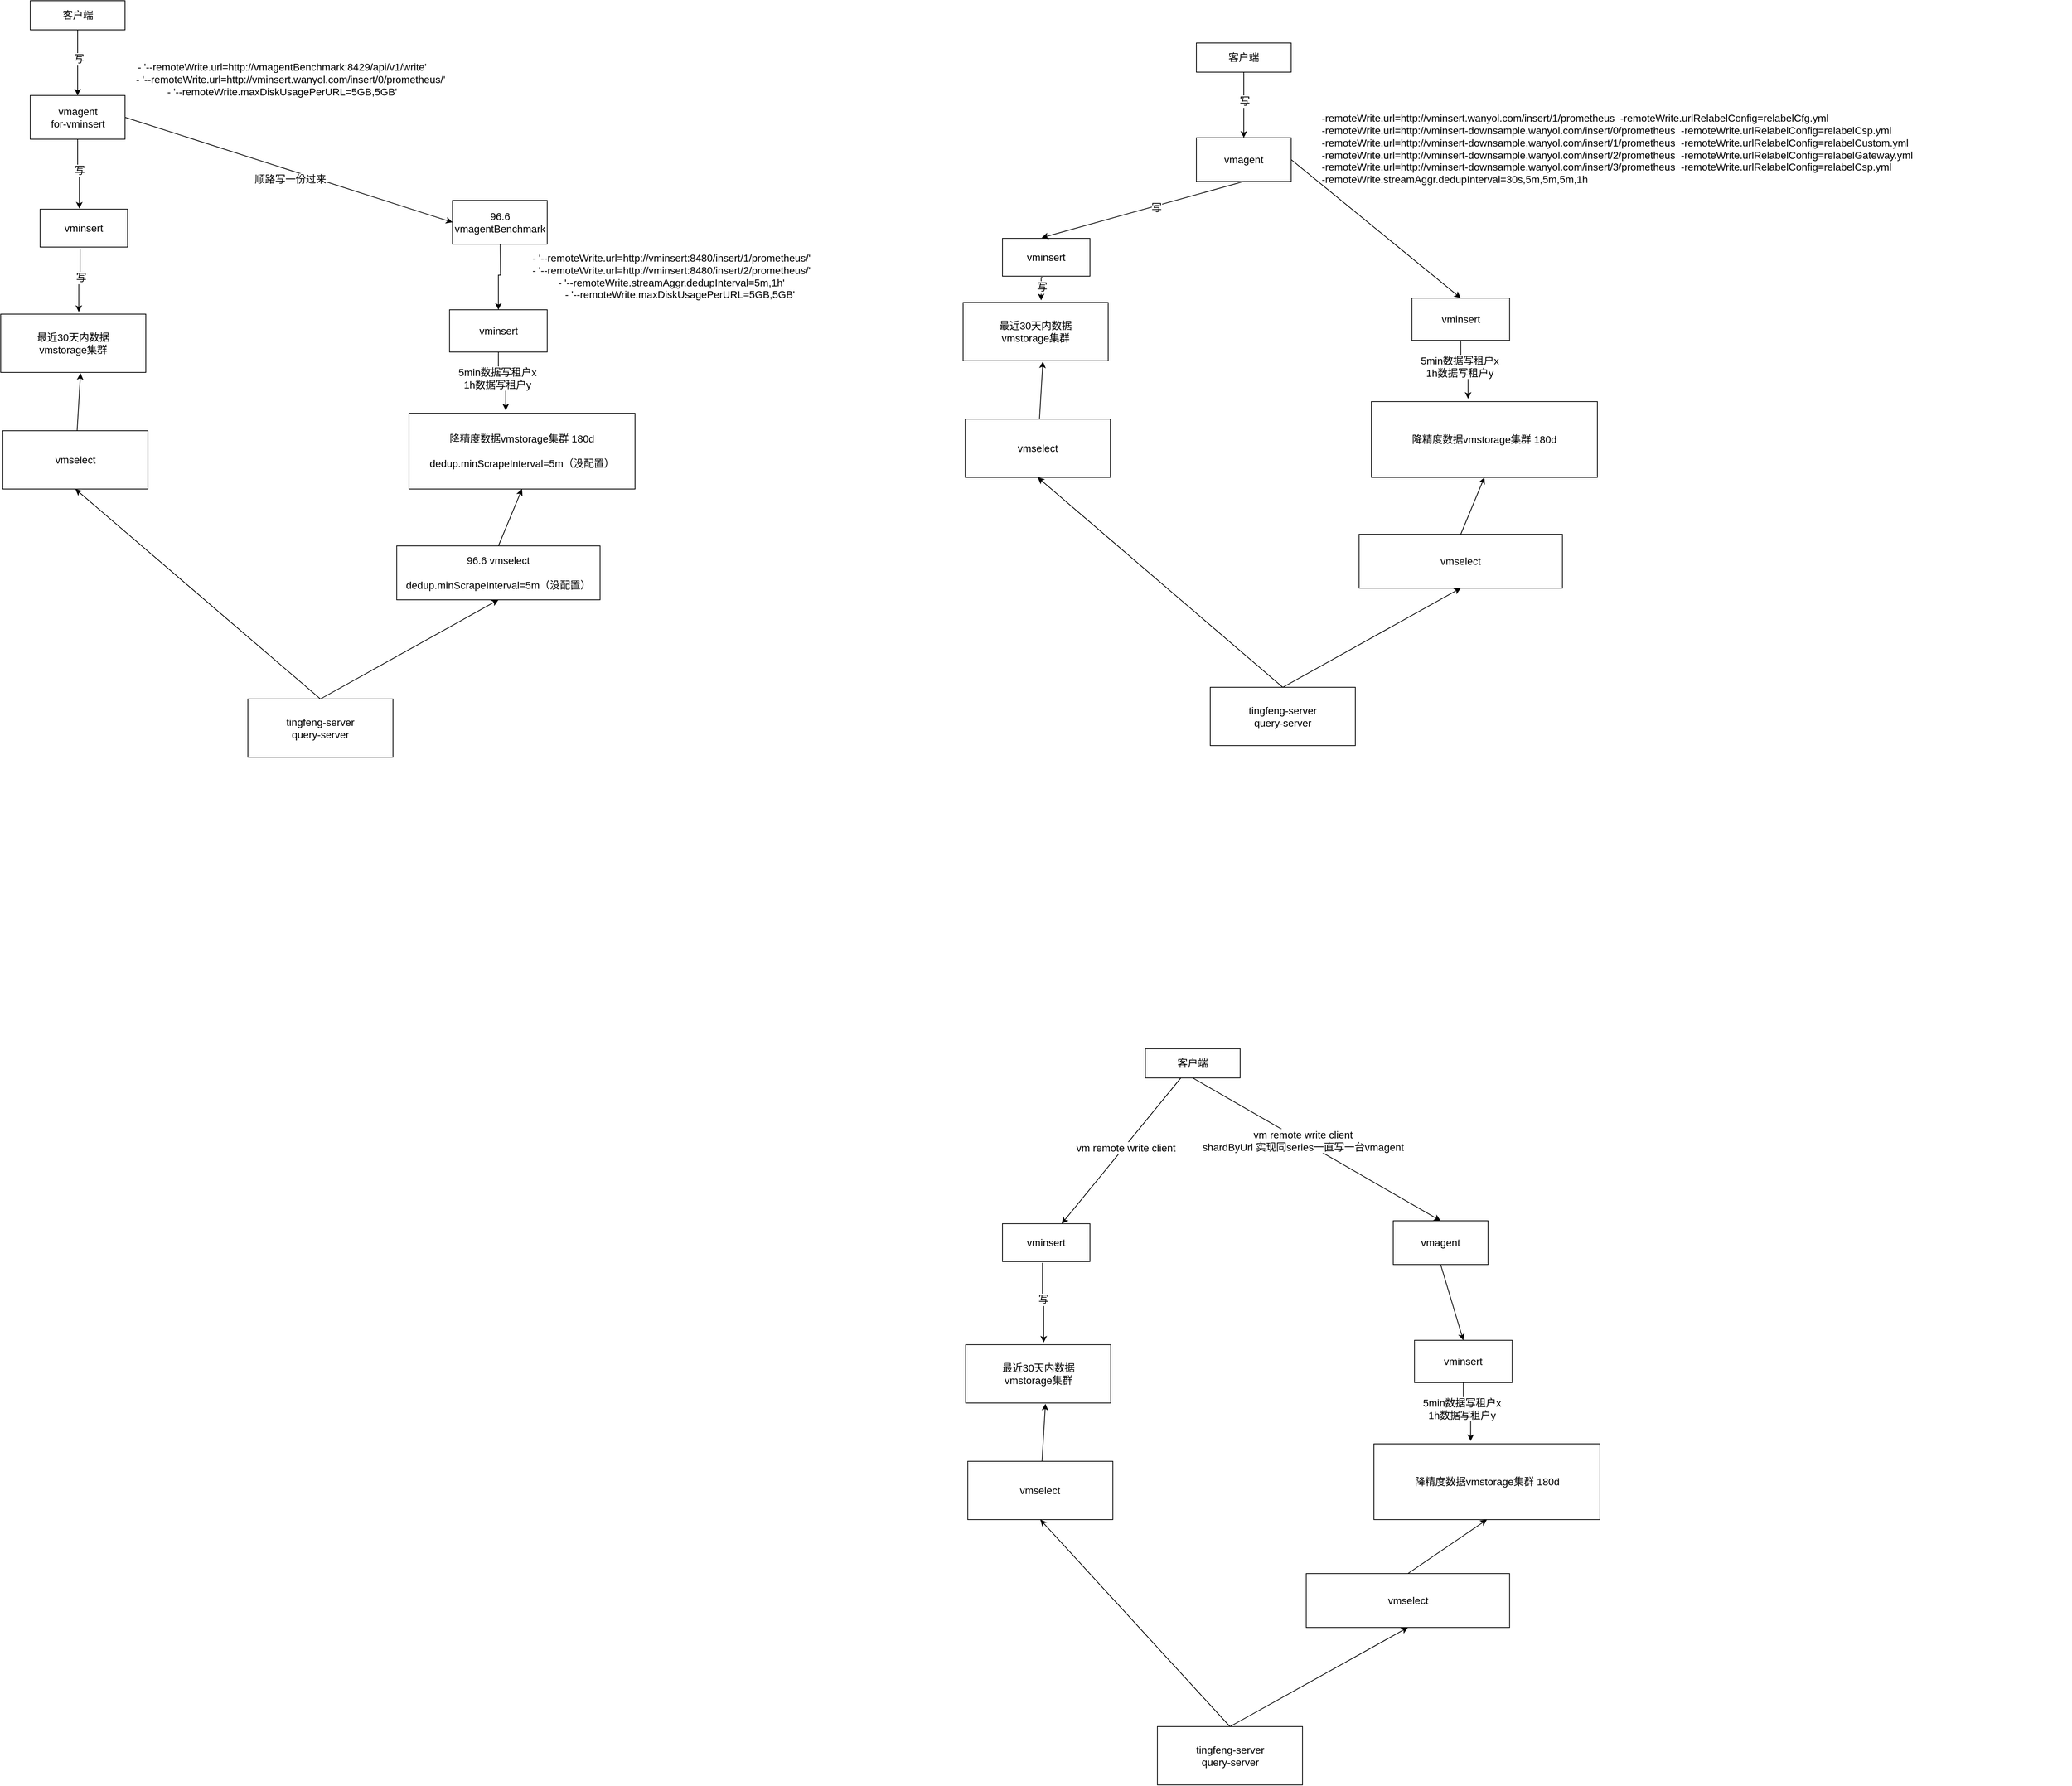 <mxfile version="24.4.15" type="github">
  <diagram name="第 1 页" id="T7uyHK-B_JqTSwR-4mf9">
    <mxGraphModel dx="2261" dy="-12095" grid="1" gridSize="10" guides="1" tooltips="1" connect="1" arrows="1" fold="1" page="1" pageScale="1" pageWidth="827" pageHeight="1169" math="0" shadow="0">
      <root>
        <mxCell id="0" />
        <mxCell id="1" parent="0" />
        <mxCell id="qLwv4cue99co9azmEMkJ-1" value="最近30天内数据&lt;br style=&quot;font-size: 14px;&quot;&gt;vmstorage集群" style="rounded=0;whiteSpace=wrap;html=1;fontSize=14;" parent="1" vertex="1">
          <mxGeometry x="-720" y="14132" width="199" height="80" as="geometry" />
        </mxCell>
        <mxCell id="qLwv4cue99co9azmEMkJ-2" value="降精度数据vmstorage集群 180d&lt;br style=&quot;font-size: 14px;&quot;&gt;&lt;br style=&quot;font-size: 14px;&quot;&gt;dedup.minScrapeInterval=5m（没配置）" style="rounded=0;whiteSpace=wrap;html=1;fontSize=14;" parent="1" vertex="1">
          <mxGeometry x="-160" y="14268" width="310" height="104" as="geometry" />
        </mxCell>
        <mxCell id="qLwv4cue99co9azmEMkJ-3" style="rounded=0;orthogonalLoop=1;jettySize=auto;html=1;exitX=1;exitY=0.5;exitDx=0;exitDy=0;entryX=0;entryY=0.5;entryDx=0;entryDy=0;fontSize=14;" parent="1" source="qLwv4cue99co9azmEMkJ-5" target="qLwv4cue99co9azmEMkJ-8" edge="1">
          <mxGeometry relative="1" as="geometry" />
        </mxCell>
        <mxCell id="qLwv4cue99co9azmEMkJ-4" value="顺路写一份过来" style="edgeLabel;html=1;align=center;verticalAlign=middle;resizable=0;points=[];fontSize=14;" parent="qLwv4cue99co9azmEMkJ-3" vertex="1" connectable="0">
          <mxGeometry x="0.04" y="-5" relative="1" as="geometry">
            <mxPoint x="-6" y="5" as="offset" />
          </mxGeometry>
        </mxCell>
        <mxCell id="qLwv4cue99co9azmEMkJ-5" value="vmagent&lt;br&gt;for-vminsert" style="rounded=0;whiteSpace=wrap;html=1;fontSize=14;" parent="1" vertex="1">
          <mxGeometry x="-679.5" y="13832" width="130" height="60" as="geometry" />
        </mxCell>
        <mxCell id="qLwv4cue99co9azmEMkJ-6" style="edgeStyle=orthogonalEdgeStyle;rounded=0;orthogonalLoop=1;jettySize=auto;html=1;entryX=0.5;entryY=0;entryDx=0;entryDy=0;fontSize=14;" parent="1" target="qLwv4cue99co9azmEMkJ-10" edge="1">
          <mxGeometry relative="1" as="geometry">
            <mxPoint x="-35" y="14030" as="sourcePoint" />
          </mxGeometry>
        </mxCell>
        <mxCell id="qLwv4cue99co9azmEMkJ-8" value="96.6&lt;br style=&quot;font-size: 14px;&quot;&gt;vmagentBenchmark" style="rounded=0;whiteSpace=wrap;html=1;fontSize=14;" parent="1" vertex="1">
          <mxGeometry x="-100.39" y="13976" width="130" height="60" as="geometry" />
        </mxCell>
        <mxCell id="qLwv4cue99co9azmEMkJ-9" value="vminsert" style="rounded=0;whiteSpace=wrap;html=1;fontSize=14;" parent="1" vertex="1">
          <mxGeometry x="-666" y="13988" width="120" height="52" as="geometry" />
        </mxCell>
        <mxCell id="qLwv4cue99co9azmEMkJ-10" value="vminsert" style="rounded=0;whiteSpace=wrap;html=1;fontSize=14;" parent="1" vertex="1">
          <mxGeometry x="-104.39" y="14126" width="134" height="58" as="geometry" />
        </mxCell>
        <mxCell id="qLwv4cue99co9azmEMkJ-11" style="edgeStyle=orthogonalEdgeStyle;rounded=0;orthogonalLoop=1;jettySize=auto;html=1;exitX=0.5;exitY=1;exitDx=0;exitDy=0;entryX=0.448;entryY=-0.016;entryDx=0;entryDy=0;entryPerimeter=0;fontSize=14;" parent="1" source="qLwv4cue99co9azmEMkJ-5" target="qLwv4cue99co9azmEMkJ-9" edge="1">
          <mxGeometry relative="1" as="geometry" />
        </mxCell>
        <mxCell id="qLwv4cue99co9azmEMkJ-12" value="写" style="edgeLabel;html=1;align=center;verticalAlign=middle;resizable=0;points=[];fontSize=14;" parent="qLwv4cue99co9azmEMkJ-11" vertex="1" connectable="0">
          <mxGeometry x="-0.131" y="2" relative="1" as="geometry">
            <mxPoint as="offset" />
          </mxGeometry>
        </mxCell>
        <mxCell id="qLwv4cue99co9azmEMkJ-13" style="edgeStyle=orthogonalEdgeStyle;rounded=0;orthogonalLoop=1;jettySize=auto;html=1;exitX=0.457;exitY=1.032;exitDx=0;exitDy=0;entryX=0.538;entryY=-0.037;entryDx=0;entryDy=0;entryPerimeter=0;exitPerimeter=0;fontSize=14;" parent="1" source="qLwv4cue99co9azmEMkJ-9" target="qLwv4cue99co9azmEMkJ-1" edge="1">
          <mxGeometry relative="1" as="geometry" />
        </mxCell>
        <mxCell id="qLwv4cue99co9azmEMkJ-14" value="写" style="edgeLabel;html=1;align=center;verticalAlign=middle;resizable=0;points=[];fontSize=14;" parent="qLwv4cue99co9azmEMkJ-13" vertex="1" connectable="0">
          <mxGeometry x="-0.089" y="1" relative="1" as="geometry">
            <mxPoint as="offset" />
          </mxGeometry>
        </mxCell>
        <mxCell id="qLwv4cue99co9azmEMkJ-15" style="rounded=0;orthogonalLoop=1;jettySize=auto;html=1;exitX=0.5;exitY=0;exitDx=0;exitDy=0;entryX=0.5;entryY=1;entryDx=0;entryDy=0;fontSize=14;" parent="1" source="qLwv4cue99co9azmEMkJ-16" target="qLwv4cue99co9azmEMkJ-2" edge="1">
          <mxGeometry relative="1" as="geometry" />
        </mxCell>
        <mxCell id="qLwv4cue99co9azmEMkJ-16" value="96.6 vmselect&lt;br style=&quot;font-size: 14px;&quot;&gt;&lt;br style=&quot;font-size: 14px;&quot;&gt;dedup.minScrapeInterval=5m（没配置）" style="rounded=0;whiteSpace=wrap;html=1;fontSize=14;" parent="1" vertex="1">
          <mxGeometry x="-176.86" y="14450" width="278.94" height="74" as="geometry" />
        </mxCell>
        <mxCell id="qLwv4cue99co9azmEMkJ-17" style="edgeStyle=orthogonalEdgeStyle;rounded=0;orthogonalLoop=1;jettySize=auto;html=1;exitX=0.5;exitY=1;exitDx=0;exitDy=0;entryX=0.428;entryY=-0.037;entryDx=0;entryDy=0;entryPerimeter=0;fontSize=14;" parent="1" source="qLwv4cue99co9azmEMkJ-10" target="qLwv4cue99co9azmEMkJ-2" edge="1">
          <mxGeometry relative="1" as="geometry" />
        </mxCell>
        <mxCell id="qLwv4cue99co9azmEMkJ-18" value="5min数据写租户x&lt;br style=&quot;font-size: 14px;&quot;&gt;1h数据写租户y" style="edgeLabel;html=1;align=center;verticalAlign=middle;resizable=0;points=[];fontSize=14;" parent="qLwv4cue99co9azmEMkJ-17" vertex="1" connectable="0">
          <mxGeometry x="0.081" y="1" relative="1" as="geometry">
            <mxPoint x="-9" y="-5" as="offset" />
          </mxGeometry>
        </mxCell>
        <mxCell id="qLwv4cue99co9azmEMkJ-19" style="edgeStyle=orthogonalEdgeStyle;rounded=0;orthogonalLoop=1;jettySize=auto;html=1;exitX=0.5;exitY=1;exitDx=0;exitDy=0;entryX=0.5;entryY=0;entryDx=0;entryDy=0;fontSize=14;" parent="1" source="qLwv4cue99co9azmEMkJ-21" target="qLwv4cue99co9azmEMkJ-5" edge="1">
          <mxGeometry relative="1" as="geometry" />
        </mxCell>
        <mxCell id="qLwv4cue99co9azmEMkJ-20" value="写" style="edgeLabel;html=1;align=center;verticalAlign=middle;resizable=0;points=[];fontSize=14;" parent="qLwv4cue99co9azmEMkJ-19" vertex="1" connectable="0">
          <mxGeometry x="-0.117" y="1" relative="1" as="geometry">
            <mxPoint as="offset" />
          </mxGeometry>
        </mxCell>
        <mxCell id="qLwv4cue99co9azmEMkJ-21" value="客户端" style="rounded=0;whiteSpace=wrap;html=1;fontSize=14;" parent="1" vertex="1">
          <mxGeometry x="-679.5" y="13702" width="130" height="40" as="geometry" />
        </mxCell>
        <mxCell id="qLwv4cue99co9azmEMkJ-22" style="rounded=0;orthogonalLoop=1;jettySize=auto;html=1;entryX=0.55;entryY=1.013;entryDx=0;entryDy=0;entryPerimeter=0;fontSize=14;" parent="1" source="qLwv4cue99co9azmEMkJ-26" target="qLwv4cue99co9azmEMkJ-1" edge="1">
          <mxGeometry relative="1" as="geometry">
            <mxPoint x="-619" y="14342" as="sourcePoint" />
          </mxGeometry>
        </mxCell>
        <mxCell id="qLwv4cue99co9azmEMkJ-23" style="rounded=0;orthogonalLoop=1;jettySize=auto;html=1;exitX=0.5;exitY=0;exitDx=0;exitDy=0;entryX=0.5;entryY=1;entryDx=0;entryDy=0;fontSize=14;" parent="1" source="qLwv4cue99co9azmEMkJ-24" target="qLwv4cue99co9azmEMkJ-26" edge="1">
          <mxGeometry relative="1" as="geometry" />
        </mxCell>
        <mxCell id="qLwv4cue99co9azmEMkJ-24" value="tingfeng-server&lt;br style=&quot;font-size: 14px;&quot;&gt;query-server" style="rounded=0;whiteSpace=wrap;html=1;fontSize=14;" parent="1" vertex="1">
          <mxGeometry x="-381.0" y="14660" width="199" height="80" as="geometry" />
        </mxCell>
        <mxCell id="qLwv4cue99co9azmEMkJ-25" style="rounded=0;orthogonalLoop=1;jettySize=auto;html=1;exitX=0.5;exitY=0;exitDx=0;exitDy=0;fontSize=14;entryX=0.5;entryY=1;entryDx=0;entryDy=0;" parent="1" source="qLwv4cue99co9azmEMkJ-24" target="qLwv4cue99co9azmEMkJ-16" edge="1">
          <mxGeometry relative="1" as="geometry">
            <mxPoint x="64.39" y="14550" as="targetPoint" />
          </mxGeometry>
        </mxCell>
        <mxCell id="qLwv4cue99co9azmEMkJ-26" value="vmselect" style="rounded=0;whiteSpace=wrap;html=1;fontSize=14;" parent="1" vertex="1">
          <mxGeometry x="-717.11" y="14292" width="199" height="80" as="geometry" />
        </mxCell>
        <mxCell id="qLwv4cue99co9azmEMkJ-27" value="&lt;div style=&quot;font-size: 14px;&quot;&gt;- &#39;--remoteWrite.url=http://vmagentBenchmark:8429/api/v1/write&#39;&lt;/div&gt;&lt;div style=&quot;font-size: 14px;&quot;&gt;&amp;nbsp; &amp;nbsp; &amp;nbsp; - &#39;--remoteWrite.url=http://vminsert.wanyol.com/insert/0/prometheus/&#39;&lt;br style=&quot;font-size: 14px;&quot;&gt;- &#39;--remoteWrite.maxDiskUsagePerURL=5GB,5GB&#39;&lt;br style=&quot;font-size: 14px;&quot;&gt;&lt;/div&gt;" style="text;html=1;align=center;verticalAlign=middle;whiteSpace=wrap;rounded=0;fontSize=14;" parent="1" vertex="1">
          <mxGeometry x="-564.39" y="13780" width="460" height="60" as="geometry" />
        </mxCell>
        <mxCell id="qLwv4cue99co9azmEMkJ-28" value="&lt;div style=&quot;font-size: 14px;&quot;&gt;- &#39;--remoteWrite.url=http://vminsert:8480/insert/1/prometheus/&#39;&lt;br style=&quot;font-size: 14px;&quot;&gt;&lt;span style=&quot;background-color: initial; font-size: 14px;&quot;&gt;- &#39;--remoteWrite.url=http://vminsert:8480/insert/2/prometheus/&#39;&lt;br style=&quot;font-size: 14px;&quot;&gt;&lt;div style=&quot;font-size: 14px;&quot;&gt;- &#39;--remoteWrite.streamAggr.dedupInterval=5m,1h&#39;&lt;/div&gt;&lt;div style=&quot;font-size: 14px;&quot;&gt;&amp;nbsp; &amp;nbsp; &amp;nbsp; - &#39;--remoteWrite.maxDiskUsagePerURL=5GB,5GB&#39;&lt;/div&gt;&lt;/span&gt;&lt;/div&gt;" style="text;html=1;align=center;verticalAlign=middle;whiteSpace=wrap;rounded=0;fontSize=14;" parent="1" vertex="1">
          <mxGeometry y="14040" width="400" height="80" as="geometry" />
        </mxCell>
        <mxCell id="qLwv4cue99co9azmEMkJ-29" value="最近30天内数据&lt;br style=&quot;font-size: 14px;&quot;&gt;vmstorage集群" style="rounded=0;whiteSpace=wrap;html=1;fontSize=14;" parent="1" vertex="1">
          <mxGeometry x="600" y="14116" width="199" height="80" as="geometry" />
        </mxCell>
        <mxCell id="qLwv4cue99co9azmEMkJ-30" value="降精度数据vmstorage集群 180d" style="rounded=0;whiteSpace=wrap;html=1;fontSize=14;" parent="1" vertex="1">
          <mxGeometry x="1160" y="14252" width="310" height="104" as="geometry" />
        </mxCell>
        <mxCell id="qLwv4cue99co9azmEMkJ-31" style="rounded=0;orthogonalLoop=1;jettySize=auto;html=1;exitX=1;exitY=0.5;exitDx=0;exitDy=0;entryX=0.5;entryY=0;entryDx=0;entryDy=0;fontSize=14;" parent="1" source="qLwv4cue99co9azmEMkJ-33" target="qLwv4cue99co9azmEMkJ-37" edge="1">
          <mxGeometry relative="1" as="geometry">
            <mxPoint x="1219.61" y="14046" as="targetPoint" />
          </mxGeometry>
        </mxCell>
        <mxCell id="qLwv4cue99co9azmEMkJ-33" value="vmagent" style="rounded=0;whiteSpace=wrap;html=1;fontSize=14;" parent="1" vertex="1">
          <mxGeometry x="920" y="13890" width="130" height="60" as="geometry" />
        </mxCell>
        <mxCell id="qLwv4cue99co9azmEMkJ-36" value="vminsert" style="rounded=0;whiteSpace=wrap;html=1;fontSize=14;" parent="1" vertex="1">
          <mxGeometry x="654" y="14028" width="120" height="52" as="geometry" />
        </mxCell>
        <mxCell id="qLwv4cue99co9azmEMkJ-37" value="vminsert" style="rounded=0;whiteSpace=wrap;html=1;fontSize=14;" parent="1" vertex="1">
          <mxGeometry x="1215.61" y="14110" width="134" height="58" as="geometry" />
        </mxCell>
        <mxCell id="qLwv4cue99co9azmEMkJ-38" style="rounded=0;orthogonalLoop=1;jettySize=auto;html=1;exitX=0.5;exitY=1;exitDx=0;exitDy=0;entryX=0.448;entryY=-0.016;entryDx=0;entryDy=0;entryPerimeter=0;fontSize=14;" parent="1" source="qLwv4cue99co9azmEMkJ-33" target="qLwv4cue99co9azmEMkJ-36" edge="1">
          <mxGeometry relative="1" as="geometry" />
        </mxCell>
        <mxCell id="qLwv4cue99co9azmEMkJ-39" value="写" style="edgeLabel;html=1;align=center;verticalAlign=middle;resizable=0;points=[];fontSize=14;" parent="qLwv4cue99co9azmEMkJ-38" vertex="1" connectable="0">
          <mxGeometry x="-0.131" y="2" relative="1" as="geometry">
            <mxPoint as="offset" />
          </mxGeometry>
        </mxCell>
        <mxCell id="qLwv4cue99co9azmEMkJ-40" style="edgeStyle=orthogonalEdgeStyle;rounded=0;orthogonalLoop=1;jettySize=auto;html=1;exitX=0.457;exitY=1.032;exitDx=0;exitDy=0;entryX=0.538;entryY=-0.037;entryDx=0;entryDy=0;entryPerimeter=0;exitPerimeter=0;fontSize=14;" parent="1" source="qLwv4cue99co9azmEMkJ-36" target="qLwv4cue99co9azmEMkJ-29" edge="1">
          <mxGeometry relative="1" as="geometry" />
        </mxCell>
        <mxCell id="qLwv4cue99co9azmEMkJ-41" value="写" style="edgeLabel;html=1;align=center;verticalAlign=middle;resizable=0;points=[];fontSize=14;" parent="qLwv4cue99co9azmEMkJ-40" vertex="1" connectable="0">
          <mxGeometry x="-0.089" y="1" relative="1" as="geometry">
            <mxPoint as="offset" />
          </mxGeometry>
        </mxCell>
        <mxCell id="qLwv4cue99co9azmEMkJ-42" style="rounded=0;orthogonalLoop=1;jettySize=auto;html=1;exitX=0.5;exitY=0;exitDx=0;exitDy=0;entryX=0.5;entryY=1;entryDx=0;entryDy=0;fontSize=14;" parent="1" source="qLwv4cue99co9azmEMkJ-43" target="qLwv4cue99co9azmEMkJ-30" edge="1">
          <mxGeometry relative="1" as="geometry" />
        </mxCell>
        <mxCell id="qLwv4cue99co9azmEMkJ-43" value="vmselect" style="rounded=0;whiteSpace=wrap;html=1;fontSize=14;" parent="1" vertex="1">
          <mxGeometry x="1143.14" y="14434" width="278.94" height="74" as="geometry" />
        </mxCell>
        <mxCell id="qLwv4cue99co9azmEMkJ-44" style="edgeStyle=orthogonalEdgeStyle;rounded=0;orthogonalLoop=1;jettySize=auto;html=1;exitX=0.5;exitY=1;exitDx=0;exitDy=0;entryX=0.428;entryY=-0.037;entryDx=0;entryDy=0;entryPerimeter=0;fontSize=14;" parent="1" source="qLwv4cue99co9azmEMkJ-37" target="qLwv4cue99co9azmEMkJ-30" edge="1">
          <mxGeometry relative="1" as="geometry" />
        </mxCell>
        <mxCell id="qLwv4cue99co9azmEMkJ-45" value="5min数据写租户x&lt;br style=&quot;font-size: 14px;&quot;&gt;1h数据写租户y" style="edgeLabel;html=1;align=center;verticalAlign=middle;resizable=0;points=[];fontSize=14;" parent="qLwv4cue99co9azmEMkJ-44" vertex="1" connectable="0">
          <mxGeometry x="0.081" y="1" relative="1" as="geometry">
            <mxPoint x="-9" y="-5" as="offset" />
          </mxGeometry>
        </mxCell>
        <mxCell id="qLwv4cue99co9azmEMkJ-46" style="edgeStyle=orthogonalEdgeStyle;rounded=0;orthogonalLoop=1;jettySize=auto;html=1;exitX=0.5;exitY=1;exitDx=0;exitDy=0;entryX=0.5;entryY=0;entryDx=0;entryDy=0;fontSize=14;" parent="1" source="qLwv4cue99co9azmEMkJ-48" target="qLwv4cue99co9azmEMkJ-33" edge="1">
          <mxGeometry relative="1" as="geometry" />
        </mxCell>
        <mxCell id="qLwv4cue99co9azmEMkJ-47" value="写" style="edgeLabel;html=1;align=center;verticalAlign=middle;resizable=0;points=[];fontSize=14;" parent="qLwv4cue99co9azmEMkJ-46" vertex="1" connectable="0">
          <mxGeometry x="-0.117" y="1" relative="1" as="geometry">
            <mxPoint as="offset" />
          </mxGeometry>
        </mxCell>
        <mxCell id="qLwv4cue99co9azmEMkJ-48" value="客户端" style="rounded=0;whiteSpace=wrap;html=1;fontSize=14;" parent="1" vertex="1">
          <mxGeometry x="920" y="13760" width="130" height="40" as="geometry" />
        </mxCell>
        <mxCell id="qLwv4cue99co9azmEMkJ-49" style="rounded=0;orthogonalLoop=1;jettySize=auto;html=1;entryX=0.55;entryY=1.013;entryDx=0;entryDy=0;entryPerimeter=0;fontSize=14;" parent="1" source="qLwv4cue99co9azmEMkJ-53" target="qLwv4cue99co9azmEMkJ-29" edge="1">
          <mxGeometry relative="1" as="geometry">
            <mxPoint x="701" y="14326" as="sourcePoint" />
          </mxGeometry>
        </mxCell>
        <mxCell id="qLwv4cue99co9azmEMkJ-50" style="rounded=0;orthogonalLoop=1;jettySize=auto;html=1;exitX=0.5;exitY=0;exitDx=0;exitDy=0;entryX=0.5;entryY=1;entryDx=0;entryDy=0;fontSize=14;" parent="1" source="qLwv4cue99co9azmEMkJ-51" target="qLwv4cue99co9azmEMkJ-53" edge="1">
          <mxGeometry relative="1" as="geometry" />
        </mxCell>
        <mxCell id="qLwv4cue99co9azmEMkJ-51" value="tingfeng-server&lt;br style=&quot;font-size: 14px;&quot;&gt;query-server" style="rounded=0;whiteSpace=wrap;html=1;fontSize=14;" parent="1" vertex="1">
          <mxGeometry x="939" y="14644" width="199" height="80" as="geometry" />
        </mxCell>
        <mxCell id="qLwv4cue99co9azmEMkJ-52" style="rounded=0;orthogonalLoop=1;jettySize=auto;html=1;exitX=0.5;exitY=0;exitDx=0;exitDy=0;fontSize=14;entryX=0.5;entryY=1;entryDx=0;entryDy=0;" parent="1" source="qLwv4cue99co9azmEMkJ-51" target="qLwv4cue99co9azmEMkJ-43" edge="1">
          <mxGeometry relative="1" as="geometry">
            <mxPoint x="1384.39" y="14534" as="targetPoint" />
          </mxGeometry>
        </mxCell>
        <mxCell id="qLwv4cue99co9azmEMkJ-53" value="vmselect" style="rounded=0;whiteSpace=wrap;html=1;fontSize=14;" parent="1" vertex="1">
          <mxGeometry x="602.89" y="14276" width="199" height="80" as="geometry" />
        </mxCell>
        <mxCell id="qLwv4cue99co9azmEMkJ-54" value="&lt;div style=&quot;font-size: 14px;&quot;&gt;&lt;div&gt;-remoteWrite.url=http://vminsert.wanyol.com/insert/1/prometheus&amp;nbsp; -remoteWrite.urlRelabelConfig=relabelCfg.yml&amp;nbsp;&lt;/div&gt;&lt;div&gt;-remoteWrite.url=http://vminsert-downsample.wanyol.com/insert/0/prometheus&amp;nbsp; -remoteWrite.urlRelabelConfig=relabelCsp.yml&amp;nbsp;&lt;/div&gt;&lt;div&gt;-remoteWrite.url=http://vminsert-downsample.wanyol.com/insert/1/prometheus&amp;nbsp; -remoteWrite.urlRelabelConfig=relabelCustom.yml&amp;nbsp;&lt;/div&gt;&lt;div&gt;-remoteWrite.url=http://vminsert-downsample.wanyol.com/insert/2/prometheus&amp;nbsp; -remoteWrite.urlRelabelConfig=relabelGateway.yml&amp;nbsp;&lt;/div&gt;&lt;div&gt;-remoteWrite.url=http://vminsert-downsample.wanyol.com/insert/3/prometheus&amp;nbsp; -remoteWrite.urlRelabelConfig=relabelCsp.yml&amp;nbsp;&lt;/div&gt;&lt;div&gt;-remoteWrite.streamAggr.dedupInterval=30s,5m,5m,5m,1h&lt;/div&gt;&lt;/div&gt;" style="text;html=1;align=left;verticalAlign=middle;whiteSpace=wrap;rounded=0;fontSize=14;" parent="1" vertex="1">
          <mxGeometry x="1090" y="13750" width="1030" height="309" as="geometry" />
        </mxCell>
        <mxCell id="TWpxHyXrX3fDVIPRaRkj-1" value="最近30天内数据&lt;br style=&quot;font-size: 14px;&quot;&gt;vmstorage集群" style="rounded=0;whiteSpace=wrap;html=1;fontSize=14;" vertex="1" parent="1">
          <mxGeometry x="603.5" y="15546" width="199" height="80" as="geometry" />
        </mxCell>
        <mxCell id="TWpxHyXrX3fDVIPRaRkj-2" value="降精度数据vmstorage集群 180d" style="rounded=0;whiteSpace=wrap;html=1;fontSize=14;" vertex="1" parent="1">
          <mxGeometry x="1163.5" y="15682" width="310" height="104" as="geometry" />
        </mxCell>
        <mxCell id="TWpxHyXrX3fDVIPRaRkj-3" style="rounded=0;orthogonalLoop=1;jettySize=auto;html=1;exitX=0.5;exitY=1;exitDx=0;exitDy=0;entryX=0.5;entryY=0;entryDx=0;entryDy=0;fontSize=14;" edge="1" parent="1" source="TWpxHyXrX3fDVIPRaRkj-4" target="TWpxHyXrX3fDVIPRaRkj-6">
          <mxGeometry relative="1" as="geometry">
            <mxPoint x="1223.11" y="15476" as="targetPoint" />
          </mxGeometry>
        </mxCell>
        <mxCell id="TWpxHyXrX3fDVIPRaRkj-4" value="vmagent" style="rounded=0;whiteSpace=wrap;html=1;fontSize=14;" vertex="1" parent="1">
          <mxGeometry x="1190" y="15376" width="130" height="60" as="geometry" />
        </mxCell>
        <mxCell id="TWpxHyXrX3fDVIPRaRkj-5" value="vminsert" style="rounded=0;whiteSpace=wrap;html=1;fontSize=14;" vertex="1" parent="1">
          <mxGeometry x="654" y="15380" width="120" height="52" as="geometry" />
        </mxCell>
        <mxCell id="TWpxHyXrX3fDVIPRaRkj-6" value="vminsert" style="rounded=0;whiteSpace=wrap;html=1;fontSize=14;" vertex="1" parent="1">
          <mxGeometry x="1219.11" y="15540" width="134" height="58" as="geometry" />
        </mxCell>
        <mxCell id="TWpxHyXrX3fDVIPRaRkj-9" style="edgeStyle=orthogonalEdgeStyle;rounded=0;orthogonalLoop=1;jettySize=auto;html=1;exitX=0.457;exitY=1.032;exitDx=0;exitDy=0;entryX=0.538;entryY=-0.037;entryDx=0;entryDy=0;entryPerimeter=0;exitPerimeter=0;fontSize=14;" edge="1" parent="1" source="TWpxHyXrX3fDVIPRaRkj-5" target="TWpxHyXrX3fDVIPRaRkj-1">
          <mxGeometry relative="1" as="geometry" />
        </mxCell>
        <mxCell id="TWpxHyXrX3fDVIPRaRkj-10" value="写" style="edgeLabel;html=1;align=center;verticalAlign=middle;resizable=0;points=[];fontSize=14;" vertex="1" connectable="0" parent="TWpxHyXrX3fDVIPRaRkj-9">
          <mxGeometry x="-0.089" y="1" relative="1" as="geometry">
            <mxPoint as="offset" />
          </mxGeometry>
        </mxCell>
        <mxCell id="TWpxHyXrX3fDVIPRaRkj-11" style="rounded=0;orthogonalLoop=1;jettySize=auto;html=1;exitX=0.5;exitY=0;exitDx=0;exitDy=0;entryX=0.5;entryY=1;entryDx=0;entryDy=0;fontSize=14;" edge="1" parent="1" source="TWpxHyXrX3fDVIPRaRkj-12" target="TWpxHyXrX3fDVIPRaRkj-2">
          <mxGeometry relative="1" as="geometry" />
        </mxCell>
        <mxCell id="TWpxHyXrX3fDVIPRaRkj-12" value="vmselect" style="rounded=0;whiteSpace=wrap;html=1;fontSize=14;" vertex="1" parent="1">
          <mxGeometry x="1070.67" y="15860" width="278.94" height="74" as="geometry" />
        </mxCell>
        <mxCell id="TWpxHyXrX3fDVIPRaRkj-13" style="edgeStyle=orthogonalEdgeStyle;rounded=0;orthogonalLoop=1;jettySize=auto;html=1;exitX=0.5;exitY=1;exitDx=0;exitDy=0;entryX=0.428;entryY=-0.037;entryDx=0;entryDy=0;entryPerimeter=0;fontSize=14;" edge="1" parent="1" source="TWpxHyXrX3fDVIPRaRkj-6" target="TWpxHyXrX3fDVIPRaRkj-2">
          <mxGeometry relative="1" as="geometry" />
        </mxCell>
        <mxCell id="TWpxHyXrX3fDVIPRaRkj-14" value="5min数据写租户x&lt;br style=&quot;font-size: 14px;&quot;&gt;1h数据写租户y" style="edgeLabel;html=1;align=center;verticalAlign=middle;resizable=0;points=[];fontSize=14;" vertex="1" connectable="0" parent="TWpxHyXrX3fDVIPRaRkj-13">
          <mxGeometry x="0.081" y="1" relative="1" as="geometry">
            <mxPoint x="-9" y="-5" as="offset" />
          </mxGeometry>
        </mxCell>
        <mxCell id="TWpxHyXrX3fDVIPRaRkj-15" style="rounded=0;orthogonalLoop=1;jettySize=auto;html=1;exitX=0.5;exitY=1;exitDx=0;exitDy=0;entryX=0.5;entryY=0;entryDx=0;entryDy=0;fontSize=14;" edge="1" parent="1" source="TWpxHyXrX3fDVIPRaRkj-17" target="TWpxHyXrX3fDVIPRaRkj-4">
          <mxGeometry relative="1" as="geometry" />
        </mxCell>
        <mxCell id="TWpxHyXrX3fDVIPRaRkj-16" value="&lt;span style=&quot;font-size: 14px;&quot;&gt;vm remote write client&lt;br style=&quot;font-size: 14px;&quot;&gt;shardByUrl 实现同series一直写一台vmagent&lt;/span&gt;" style="edgeLabel;html=1;align=center;verticalAlign=middle;resizable=0;points=[];fontSize=14;" vertex="1" connectable="0" parent="TWpxHyXrX3fDVIPRaRkj-15">
          <mxGeometry x="-0.117" y="1" relative="1" as="geometry">
            <mxPoint as="offset" />
          </mxGeometry>
        </mxCell>
        <mxCell id="TWpxHyXrX3fDVIPRaRkj-23" style="rounded=0;orthogonalLoop=1;jettySize=auto;html=1;fontSize=14;" edge="1" parent="1" source="TWpxHyXrX3fDVIPRaRkj-17" target="TWpxHyXrX3fDVIPRaRkj-5">
          <mxGeometry relative="1" as="geometry" />
        </mxCell>
        <mxCell id="TWpxHyXrX3fDVIPRaRkj-24" value="vm remote write client" style="edgeLabel;html=1;align=center;verticalAlign=middle;resizable=0;points=[];fontSize=14;" vertex="1" connectable="0" parent="TWpxHyXrX3fDVIPRaRkj-23">
          <mxGeometry x="-0.06" y="2" relative="1" as="geometry">
            <mxPoint x="-1" as="offset" />
          </mxGeometry>
        </mxCell>
        <mxCell id="TWpxHyXrX3fDVIPRaRkj-17" value="客户端" style="rounded=0;whiteSpace=wrap;html=1;fontSize=14;" vertex="1" parent="1">
          <mxGeometry x="850" y="15140" width="130" height="40" as="geometry" />
        </mxCell>
        <mxCell id="TWpxHyXrX3fDVIPRaRkj-18" style="rounded=0;orthogonalLoop=1;jettySize=auto;html=1;entryX=0.55;entryY=1.013;entryDx=0;entryDy=0;entryPerimeter=0;fontSize=14;" edge="1" parent="1" source="TWpxHyXrX3fDVIPRaRkj-22" target="TWpxHyXrX3fDVIPRaRkj-1">
          <mxGeometry relative="1" as="geometry">
            <mxPoint x="704.5" y="15756" as="sourcePoint" />
          </mxGeometry>
        </mxCell>
        <mxCell id="TWpxHyXrX3fDVIPRaRkj-19" style="rounded=0;orthogonalLoop=1;jettySize=auto;html=1;exitX=0.5;exitY=0;exitDx=0;exitDy=0;entryX=0.5;entryY=1;entryDx=0;entryDy=0;fontSize=14;" edge="1" parent="1" source="TWpxHyXrX3fDVIPRaRkj-20" target="TWpxHyXrX3fDVIPRaRkj-22">
          <mxGeometry relative="1" as="geometry" />
        </mxCell>
        <mxCell id="TWpxHyXrX3fDVIPRaRkj-20" value="tingfeng-server&lt;br style=&quot;font-size: 14px;&quot;&gt;query-server" style="rounded=0;whiteSpace=wrap;html=1;fontSize=14;" vertex="1" parent="1">
          <mxGeometry x="866.53" y="16070" width="199" height="80" as="geometry" />
        </mxCell>
        <mxCell id="TWpxHyXrX3fDVIPRaRkj-21" style="rounded=0;orthogonalLoop=1;jettySize=auto;html=1;exitX=0.5;exitY=0;exitDx=0;exitDy=0;fontSize=14;entryX=0.5;entryY=1;entryDx=0;entryDy=0;" edge="1" parent="1" source="TWpxHyXrX3fDVIPRaRkj-20" target="TWpxHyXrX3fDVIPRaRkj-12">
          <mxGeometry relative="1" as="geometry">
            <mxPoint x="1311.92" y="15960" as="targetPoint" />
          </mxGeometry>
        </mxCell>
        <mxCell id="TWpxHyXrX3fDVIPRaRkj-22" value="vmselect" style="rounded=0;whiteSpace=wrap;html=1;fontSize=14;" vertex="1" parent="1">
          <mxGeometry x="606.39" y="15706" width="199" height="80" as="geometry" />
        </mxCell>
      </root>
    </mxGraphModel>
  </diagram>
</mxfile>
